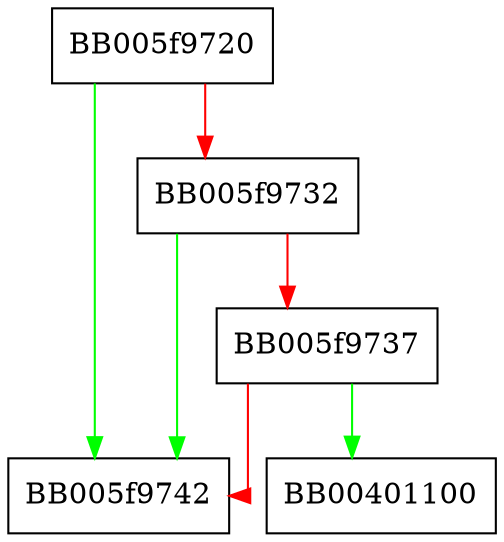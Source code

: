 digraph OSSL_PARAM_construct_utf8_string {
  node [shape="box"];
  graph [splines=ortho];
  BB005f9720 -> BB005f9742 [color="green"];
  BB005f9720 -> BB005f9732 [color="red"];
  BB005f9732 -> BB005f9742 [color="green"];
  BB005f9732 -> BB005f9737 [color="red"];
  BB005f9737 -> BB00401100 [color="green"];
  BB005f9737 -> BB005f9742 [color="red"];
}